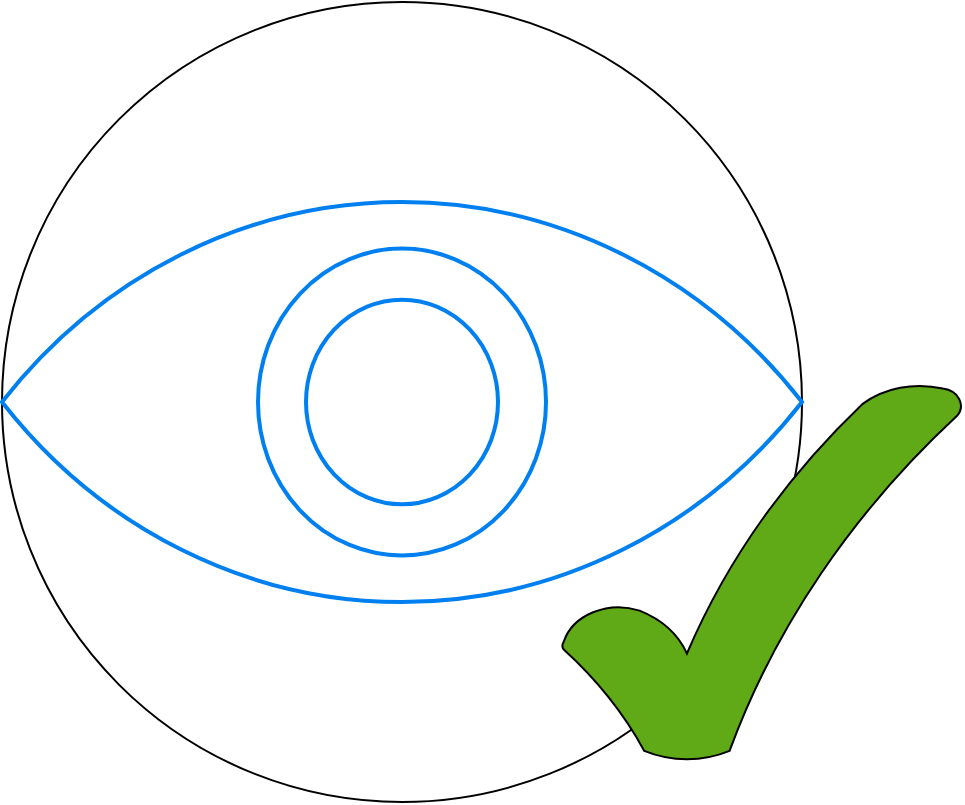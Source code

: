 <mxfile version="20.3.0" type="device"><diagram id="owt3hUIW6uGE__gOTYg_" name="Page-1"><mxGraphModel dx="1102" dy="929" grid="1" gridSize="10" guides="1" tooltips="1" connect="1" arrows="1" fold="1" page="1" pageScale="1" pageWidth="827" pageHeight="1169" math="0" shadow="0"><root><mxCell id="0"/><mxCell id="1" parent="0"/><mxCell id="izP2Ac44YgquISVAuaVs-1" value="" style="ellipse;whiteSpace=wrap;html=1;aspect=fixed;strokeColor=#000000;" vertex="1" parent="1"><mxGeometry x="280" y="240" width="400" height="400" as="geometry"/></mxCell><mxCell id="izP2Ac44YgquISVAuaVs-3" value="" style="verticalLabelPosition=bottom;verticalAlign=top;html=1;shape=mxgraph.basic.tick;fillColor=#60a917;fontColor=#ffffff;strokeColor=#000000;" vertex="1" parent="1"><mxGeometry x="560" y="430" width="200" height="190" as="geometry"/></mxCell><mxCell id="izP2Ac44YgquISVAuaVs-4" value="" style="html=1;verticalLabelPosition=bottom;align=center;labelBackgroundColor=#ffffff;verticalAlign=top;strokeWidth=2;strokeColor=#0080F0;shadow=0;dashed=0;shape=mxgraph.ios7.icons.eye;fillColor=none;" vertex="1" parent="1"><mxGeometry x="280" y="340" width="400" height="200" as="geometry"/></mxCell></root></mxGraphModel></diagram></mxfile>